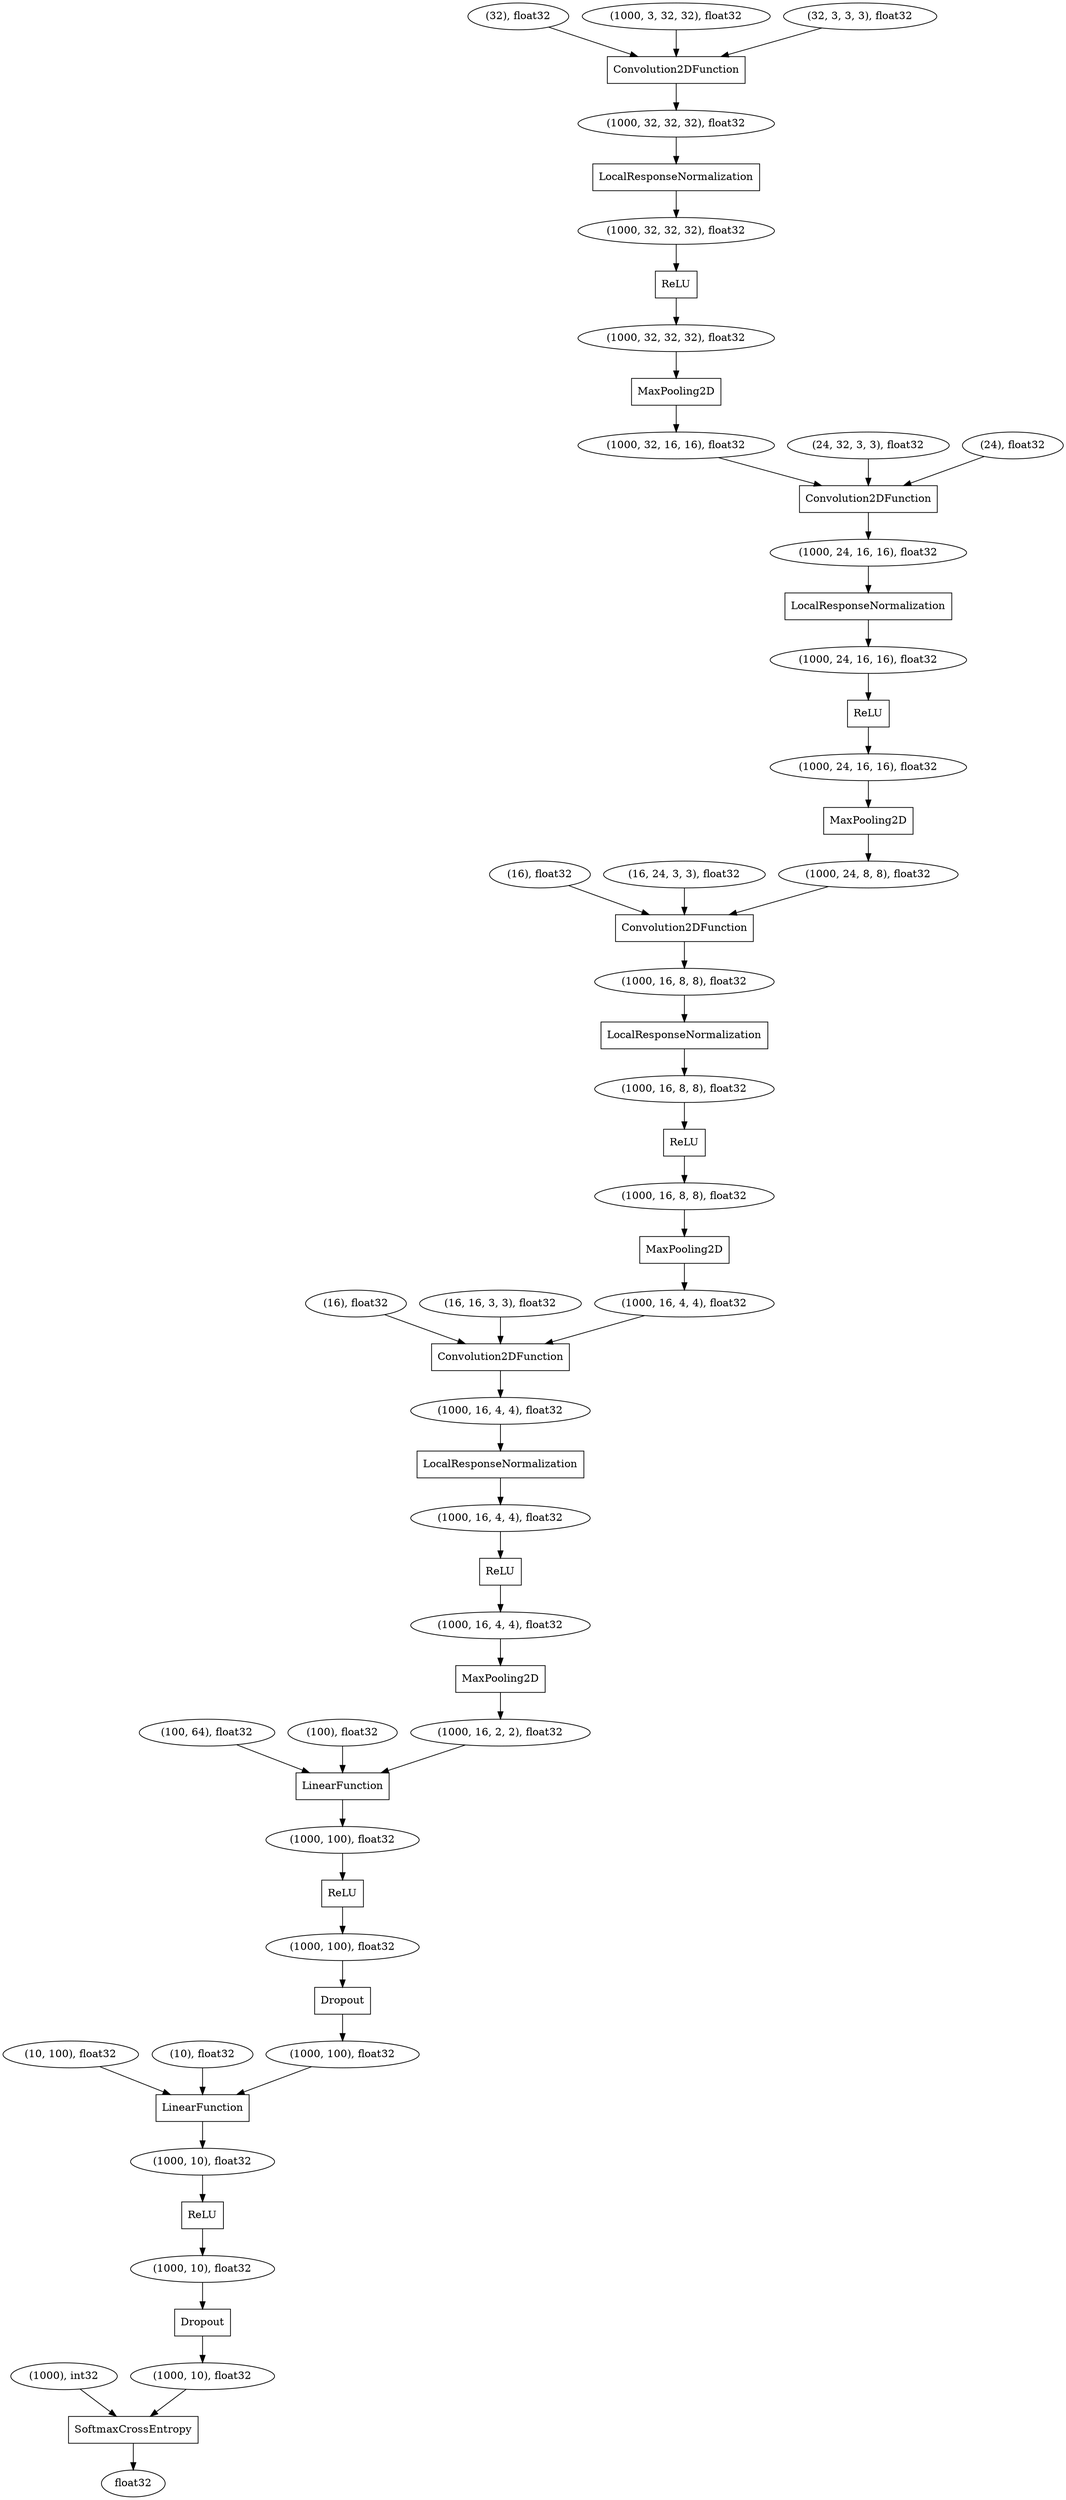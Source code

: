 digraph graphname{140419865565264 [shape="box",label="Dropout"];140419865123856 [shape="oval",label="(1000, 32, 16, 16), float32"];140419865536208 [shape="box",label="MaxPooling2D"];140419865565328 [shape="box",label="LinearFunction"];140419865123920 [shape="oval",label="(1000, 24, 16, 16), float32"];140419865537360 [shape="box",label="LocalResponseNormalization"];140419865565392 [shape="oval",label="(1000, 10), float32"];140419865537232 [shape="box",label="LinearFunction"];140419865565456 [shape="box",label="ReLU"];140419865122000 [shape="box",label="MaxPooling2D"];140419864349072 [shape="box",label="Convolution2DFunction"];140419865565584 [shape="oval",label="(1000, 10), float32"];140419864347088 [shape="box",label="LocalResponseNormalization"];140419864347728 [shape="box",label="ReLU"];140419865536976 [shape="box",label="Convolution2DFunction"];140419864347216 [shape="oval",label="(1000, 16, 8, 8), float32"];140419865535888 [shape="oval",label="(1000, 32, 32, 32), float32"];140419865536272 [shape="oval",label="(24, 32, 3, 3), float32"];140419865565840 [shape="oval",label="float32"];140419865537936 [shape="oval",label="(16), float32"];140419864347344 [shape="box",label="MaxPooling2D"];140419865565904 [shape="box",label="SoftmaxCrossEntropy"];140419865535824 [shape="oval",label="(16), float32"];140419865535952 [shape="oval",label="(16, 24, 3, 3), float32"];140419865123600 [shape="oval",label="(1000, 24, 16, 16), float32"];140419864347472 [shape="oval",label="(1000, 24, 16, 16), float32"];140419865123984 [shape="box",label="LocalResponseNormalization"];140419865536784 [shape="oval",label="(32), float32"];140419865566096 [shape="oval",label="(1000, 10), float32"];140419865537488 [shape="oval",label="(10, 100), float32"];140419864349392 [shape="oval",label="(1000, 24, 8, 8), float32"];140419865536720 [shape="box",label="ReLU"];140419865537552 [shape="oval",label="(10), float32"];140419864349776 [shape="box",label="LocalResponseNormalization"];140419865537616 [shape="oval",label="(100, 64), float32"];140419865537680 [shape="oval",label="(1000), int32"];140419865537104 [shape="oval",label="(1000, 3, 32, 32), float32"];140419864349904 [shape="oval",label="(1000, 16, 8, 8), float32"];140419864347856 [shape="box",label="Convolution2DFunction"];140419865536144 [shape="oval",label="(24), float32"];140419865537872 [shape="oval",label="(100), float32"];140419864348560 [shape="oval",label="(1000, 16, 4, 4), float32"];140419865564560 [shape="oval",label="(1000, 16, 4, 4), float32"];140419865124560 [shape="box",label="ReLU"];140419865564624 [shape="box",label="ReLU"];140419864350288 [shape="oval",label="(1000, 16, 4, 4), float32"];140419865564688 [shape="box",label="MaxPooling2D"];140419865536592 [shape="oval",label="(32, 3, 3, 3), float32"];140419865564752 [shape="oval",label="(1000, 16, 2, 2), float32"];140419865536400 [shape="oval",label="(1000, 32, 32, 32), float32"];140419865564816 [shape="oval",label="(1000, 100), float32"];140419865564880 [shape="oval",label="(1000, 100), float32"];140419864349648 [shape="oval",label="(1000, 16, 8, 8), float32"];140419865564944 [shape="box",label="Dropout"];140419865538384 [shape="oval",label="(16, 16, 3, 3), float32"];140419864350352 [shape="oval",label="(1000, 16, 4, 4), float32"];140419865565072 [shape="oval",label="(1000, 100), float32"];140419865124304 [shape="box",label="Convolution2DFunction"];140419865538320 [shape="oval",label="(1000, 32, 32, 32), float32"];140419864348240 [shape="box",label="ReLU"];140419865123920 -> 140419865123984;140419864349648 -> 140419864347088;140419865537104 -> 140419865536976;140419865538384 -> 140419864349072;140419864349072 -> 140419864350288;140419865564752 -> 140419865537232;140419864348240 -> 140419864349904;140419865565392 -> 140419865565456;140419865537552 -> 140419865565328;140419865538320 -> 140419865536208;140419865123984 -> 140419865123600;140419865123856 -> 140419865124304;140419865535824 -> 140419864347856;140419864350288 -> 140419864349776;140419865536272 -> 140419865124304;140419865536144 -> 140419865124304;140419864347216 -> 140419864348240;140419865565264 -> 140419865565584;140419865566096 -> 140419865565264;140419864347856 -> 140419864349648;140419865537616 -> 140419865537232;140419864347088 -> 140419864347216;140419864347728 -> 140419865564560;140419865535888 -> 140419865536720;140419865564816 -> 140419865564944;140419865536784 -> 140419865536976;140419864347344 -> 140419864350352;140419865536592 -> 140419865536976;140419865565456 -> 140419865566096;140419865537680 -> 140419865565904;140419865537232 -> 140419865564880;140419865124304 -> 140419865123920;140419865537936 -> 140419864349072;140419865535952 -> 140419864347856;140419865565584 -> 140419865565904;140419865537360 -> 140419865535888;140419865564944 -> 140419865565072;140419865536976 -> 140419865536400;140419865123600 -> 140419865124560;140419865124560 -> 140419864347472;140419865536720 -> 140419865538320;140419865565072 -> 140419865565328;140419864349392 -> 140419864347856;140419864348560 -> 140419864347728;140419865565328 -> 140419865565392;140419864347472 -> 140419865122000;140419864349904 -> 140419864347344;140419864349776 -> 140419864348560;140419865564624 -> 140419865564816;140419865536208 -> 140419865123856;140419864350352 -> 140419864349072;140419865564688 -> 140419865564752;140419865536400 -> 140419865537360;140419865122000 -> 140419864349392;140419865564560 -> 140419865564688;140419865537488 -> 140419865565328;140419865565904 -> 140419865565840;140419865537872 -> 140419865537232;140419865564880 -> 140419865564624;}